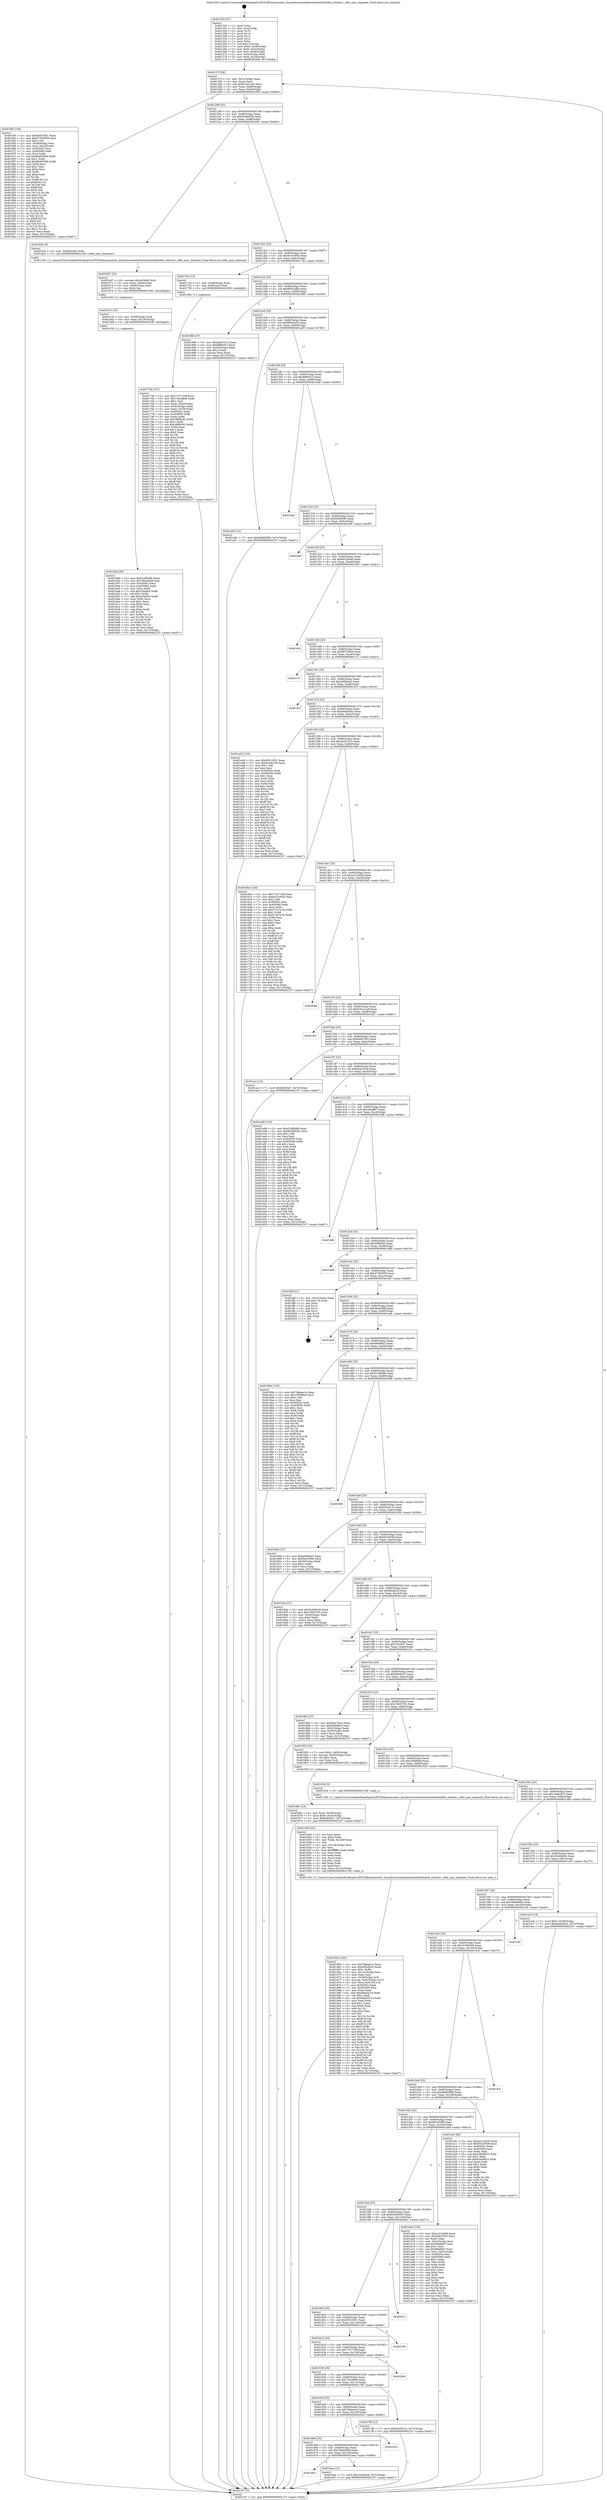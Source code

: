 digraph "0x401250" {
  label = "0x401250 (/mnt/c/Users/mathe/Desktop/tcc/POCII/binaries/extr_linuxdriversnetethernetinteli40ei40e_ethtool.c_i40e_max_channels_Final-ollvm.out::main(0))"
  labelloc = "t"
  node[shape=record]

  Entry [label="",width=0.3,height=0.3,shape=circle,fillcolor=black,style=filled]
  "0x40127f" [label="{
     0x40127f [26]\l
     | [instrs]\l
     &nbsp;&nbsp;0x40127f \<+3\>: mov -0x7c(%rbp),%eax\l
     &nbsp;&nbsp;0x401282 \<+2\>: mov %eax,%ecx\l
     &nbsp;&nbsp;0x401284 \<+6\>: sub $0x81bdc1b5,%ecx\l
     &nbsp;&nbsp;0x40128a \<+3\>: mov %eax,-0x80(%rbp)\l
     &nbsp;&nbsp;0x40128d \<+6\>: mov %ecx,-0x84(%rbp)\l
     &nbsp;&nbsp;0x401293 \<+6\>: je 0000000000401f59 \<main+0xd09\>\l
  }"]
  "0x401f59" [label="{
     0x401f59 [150]\l
     | [instrs]\l
     &nbsp;&nbsp;0x401f59 \<+5\>: mov $0x65010f31,%eax\l
     &nbsp;&nbsp;0x401f5e \<+5\>: mov $0xd7383059,%ecx\l
     &nbsp;&nbsp;0x401f63 \<+2\>: mov $0x1,%dl\l
     &nbsp;&nbsp;0x401f65 \<+3\>: mov -0x38(%rbp),%esi\l
     &nbsp;&nbsp;0x401f68 \<+3\>: mov %esi,-0x2c(%rbp)\l
     &nbsp;&nbsp;0x401f6b \<+7\>: mov 0x40505c,%esi\l
     &nbsp;&nbsp;0x401f72 \<+7\>: mov 0x405060,%edi\l
     &nbsp;&nbsp;0x401f79 \<+3\>: mov %esi,%r8d\l
     &nbsp;&nbsp;0x401f7c \<+7\>: sub $0x80d0059b,%r8d\l
     &nbsp;&nbsp;0x401f83 \<+4\>: sub $0x1,%r8d\l
     &nbsp;&nbsp;0x401f87 \<+7\>: add $0x80d0059b,%r8d\l
     &nbsp;&nbsp;0x401f8e \<+4\>: imul %r8d,%esi\l
     &nbsp;&nbsp;0x401f92 \<+3\>: and $0x1,%esi\l
     &nbsp;&nbsp;0x401f95 \<+3\>: cmp $0x0,%esi\l
     &nbsp;&nbsp;0x401f98 \<+4\>: sete %r9b\l
     &nbsp;&nbsp;0x401f9c \<+3\>: cmp $0xa,%edi\l
     &nbsp;&nbsp;0x401f9f \<+4\>: setl %r10b\l
     &nbsp;&nbsp;0x401fa3 \<+3\>: mov %r9b,%r11b\l
     &nbsp;&nbsp;0x401fa6 \<+4\>: xor $0xff,%r11b\l
     &nbsp;&nbsp;0x401faa \<+3\>: mov %r10b,%bl\l
     &nbsp;&nbsp;0x401fad \<+3\>: xor $0xff,%bl\l
     &nbsp;&nbsp;0x401fb0 \<+3\>: xor $0x0,%dl\l
     &nbsp;&nbsp;0x401fb3 \<+3\>: mov %r11b,%r14b\l
     &nbsp;&nbsp;0x401fb6 \<+4\>: and $0x0,%r14b\l
     &nbsp;&nbsp;0x401fba \<+3\>: and %dl,%r9b\l
     &nbsp;&nbsp;0x401fbd \<+3\>: mov %bl,%r15b\l
     &nbsp;&nbsp;0x401fc0 \<+4\>: and $0x0,%r15b\l
     &nbsp;&nbsp;0x401fc4 \<+3\>: and %dl,%r10b\l
     &nbsp;&nbsp;0x401fc7 \<+3\>: or %r9b,%r14b\l
     &nbsp;&nbsp;0x401fca \<+3\>: or %r10b,%r15b\l
     &nbsp;&nbsp;0x401fcd \<+3\>: xor %r15b,%r14b\l
     &nbsp;&nbsp;0x401fd0 \<+3\>: or %bl,%r11b\l
     &nbsp;&nbsp;0x401fd3 \<+4\>: xor $0xff,%r11b\l
     &nbsp;&nbsp;0x401fd7 \<+3\>: or $0x0,%dl\l
     &nbsp;&nbsp;0x401fda \<+3\>: and %dl,%r11b\l
     &nbsp;&nbsp;0x401fdd \<+3\>: or %r11b,%r14b\l
     &nbsp;&nbsp;0x401fe0 \<+4\>: test $0x1,%r14b\l
     &nbsp;&nbsp;0x401fe4 \<+3\>: cmovne %ecx,%eax\l
     &nbsp;&nbsp;0x401fe7 \<+3\>: mov %eax,-0x7c(%rbp)\l
     &nbsp;&nbsp;0x401fea \<+5\>: jmp 0000000000402107 \<main+0xeb7\>\l
  }"]
  "0x401299" [label="{
     0x401299 [25]\l
     | [instrs]\l
     &nbsp;&nbsp;0x401299 \<+5\>: jmp 000000000040129e \<main+0x4e\>\l
     &nbsp;&nbsp;0x40129e \<+3\>: mov -0x80(%rbp),%eax\l
     &nbsp;&nbsp;0x4012a1 \<+5\>: sub $0x8546002b,%eax\l
     &nbsp;&nbsp;0x4012a6 \<+6\>: mov %eax,-0x88(%rbp)\l
     &nbsp;&nbsp;0x4012ac \<+6\>: je 0000000000401b5e \<main+0x90e\>\l
  }"]
  Exit [label="",width=0.3,height=0.3,shape=circle,fillcolor=black,style=filled,peripheries=2]
  "0x401b5e" [label="{
     0x401b5e [9]\l
     | [instrs]\l
     &nbsp;&nbsp;0x401b5e \<+4\>: mov -0x58(%rbp),%rdi\l
     &nbsp;&nbsp;0x401b62 \<+5\>: call 0000000000401240 \<i40e_max_channels\>\l
     | [calls]\l
     &nbsp;&nbsp;0x401240 \{1\} (/mnt/c/Users/mathe/Desktop/tcc/POCII/binaries/extr_linuxdriversnetethernetinteli40ei40e_ethtool.c_i40e_max_channels_Final-ollvm.out::i40e_max_channels)\l
  }"]
  "0x4012b2" [label="{
     0x4012b2 [25]\l
     | [instrs]\l
     &nbsp;&nbsp;0x4012b2 \<+5\>: jmp 00000000004012b7 \<main+0x67\>\l
     &nbsp;&nbsp;0x4012b7 \<+3\>: mov -0x80(%rbp),%eax\l
     &nbsp;&nbsp;0x4012ba \<+5\>: sub $0x8c31095d,%eax\l
     &nbsp;&nbsp;0x4012bf \<+6\>: mov %eax,-0x8c(%rbp)\l
     &nbsp;&nbsp;0x4012c5 \<+6\>: je 000000000040174e \<main+0x4fe\>\l
  }"]
  "0x401681" [label="{
     0x401681\l
  }", style=dashed]
  "0x40174e" [label="{
     0x40174e [13]\l
     | [instrs]\l
     &nbsp;&nbsp;0x40174e \<+4\>: mov -0x48(%rbp),%rax\l
     &nbsp;&nbsp;0x401752 \<+4\>: mov 0x8(%rax),%rdi\l
     &nbsp;&nbsp;0x401756 \<+5\>: call 0000000000401060 \<atoi@plt\>\l
     | [calls]\l
     &nbsp;&nbsp;0x401060 \{1\} (unknown)\l
  }"]
  "0x4012cb" [label="{
     0x4012cb [25]\l
     | [instrs]\l
     &nbsp;&nbsp;0x4012cb \<+5\>: jmp 00000000004012d0 \<main+0x80\>\l
     &nbsp;&nbsp;0x4012d0 \<+3\>: mov -0x80(%rbp),%eax\l
     &nbsp;&nbsp;0x4012d3 \<+5\>: sub $0x8f302a8b,%eax\l
     &nbsp;&nbsp;0x4012d8 \<+6\>: mov %eax,-0x90(%rbp)\l
     &nbsp;&nbsp;0x4012de \<+6\>: je 000000000040168b \<main+0x43b\>\l
  }"]
  "0x401bea" [label="{
     0x401bea [12]\l
     | [instrs]\l
     &nbsp;&nbsp;0x401bea \<+7\>: movl $0x33cb8e0b,-0x7c(%rbp)\l
     &nbsp;&nbsp;0x401bf1 \<+5\>: jmp 0000000000402107 \<main+0xeb7\>\l
  }"]
  "0x40168b" [label="{
     0x40168b [27]\l
     | [instrs]\l
     &nbsp;&nbsp;0x40168b \<+5\>: mov $0xabd51f12,%eax\l
     &nbsp;&nbsp;0x401690 \<+5\>: mov $0x8f88cf15,%ecx\l
     &nbsp;&nbsp;0x401695 \<+3\>: mov -0x34(%rbp),%edx\l
     &nbsp;&nbsp;0x401698 \<+3\>: cmp $0x2,%edx\l
     &nbsp;&nbsp;0x40169b \<+3\>: cmovne %ecx,%eax\l
     &nbsp;&nbsp;0x40169e \<+3\>: mov %eax,-0x7c(%rbp)\l
     &nbsp;&nbsp;0x4016a1 \<+5\>: jmp 0000000000402107 \<main+0xeb7\>\l
  }"]
  "0x4012e4" [label="{
     0x4012e4 [25]\l
     | [instrs]\l
     &nbsp;&nbsp;0x4012e4 \<+5\>: jmp 00000000004012e9 \<main+0x99\>\l
     &nbsp;&nbsp;0x4012e9 \<+3\>: mov -0x80(%rbp),%eax\l
     &nbsp;&nbsp;0x4012ec \<+5\>: sub $0x8f3e3b33,%eax\l
     &nbsp;&nbsp;0x4012f1 \<+6\>: mov %eax,-0x94(%rbp)\l
     &nbsp;&nbsp;0x4012f7 \<+6\>: je 0000000000401a00 \<main+0x7b0\>\l
  }"]
  "0x402107" [label="{
     0x402107 [5]\l
     | [instrs]\l
     &nbsp;&nbsp;0x402107 \<+5\>: jmp 000000000040127f \<main+0x2f\>\l
  }"]
  "0x401250" [label="{
     0x401250 [47]\l
     | [instrs]\l
     &nbsp;&nbsp;0x401250 \<+1\>: push %rbp\l
     &nbsp;&nbsp;0x401251 \<+3\>: mov %rsp,%rbp\l
     &nbsp;&nbsp;0x401254 \<+2\>: push %r15\l
     &nbsp;&nbsp;0x401256 \<+2\>: push %r14\l
     &nbsp;&nbsp;0x401258 \<+2\>: push %r13\l
     &nbsp;&nbsp;0x40125a \<+2\>: push %r12\l
     &nbsp;&nbsp;0x40125c \<+1\>: push %rbx\l
     &nbsp;&nbsp;0x40125d \<+7\>: sub $0x118,%rsp\l
     &nbsp;&nbsp;0x401264 \<+7\>: movl $0x0,-0x38(%rbp)\l
     &nbsp;&nbsp;0x40126b \<+3\>: mov %edi,-0x3c(%rbp)\l
     &nbsp;&nbsp;0x40126e \<+4\>: mov %rsi,-0x48(%rbp)\l
     &nbsp;&nbsp;0x401272 \<+3\>: mov -0x3c(%rbp),%edi\l
     &nbsp;&nbsp;0x401275 \<+3\>: mov %edi,-0x34(%rbp)\l
     &nbsp;&nbsp;0x401278 \<+7\>: movl $0x8f302a8b,-0x7c(%rbp)\l
  }"]
  "0x401668" [label="{
     0x401668 [25]\l
     | [instrs]\l
     &nbsp;&nbsp;0x401668 \<+5\>: jmp 000000000040166d \<main+0x41d\>\l
     &nbsp;&nbsp;0x40166d \<+3\>: mov -0x80(%rbp),%eax\l
     &nbsp;&nbsp;0x401670 \<+5\>: sub $0x78b44569,%eax\l
     &nbsp;&nbsp;0x401675 \<+6\>: mov %eax,-0x124(%rbp)\l
     &nbsp;&nbsp;0x40167b \<+6\>: je 0000000000401bea \<main+0x99a\>\l
  }"]
  "0x401a00" [label="{
     0x401a00 [12]\l
     | [instrs]\l
     &nbsp;&nbsp;0x401a00 \<+7\>: movl $0x4b882895,-0x7c(%rbp)\l
     &nbsp;&nbsp;0x401a07 \<+5\>: jmp 0000000000402107 \<main+0xeb7\>\l
  }"]
  "0x4012fd" [label="{
     0x4012fd [25]\l
     | [instrs]\l
     &nbsp;&nbsp;0x4012fd \<+5\>: jmp 0000000000401302 \<main+0xb2\>\l
     &nbsp;&nbsp;0x401302 \<+3\>: mov -0x80(%rbp),%eax\l
     &nbsp;&nbsp;0x401305 \<+5\>: sub $0x8f88cf15,%eax\l
     &nbsp;&nbsp;0x40130a \<+6\>: mov %eax,-0x98(%rbp)\l
     &nbsp;&nbsp;0x401310 \<+6\>: je 00000000004016a6 \<main+0x456\>\l
  }"]
  "0x402020" [label="{
     0x402020\l
  }", style=dashed]
  "0x4016a6" [label="{
     0x4016a6\l
  }", style=dashed]
  "0x401316" [label="{
     0x401316 [25]\l
     | [instrs]\l
     &nbsp;&nbsp;0x401316 \<+5\>: jmp 000000000040131b \<main+0xcb\>\l
     &nbsp;&nbsp;0x40131b \<+3\>: mov -0x80(%rbp),%eax\l
     &nbsp;&nbsp;0x40131e \<+5\>: sub $0x902fb949,%eax\l
     &nbsp;&nbsp;0x401323 \<+6\>: mov %eax,-0x9c(%rbp)\l
     &nbsp;&nbsp;0x401329 \<+6\>: je 00000000004020ef \<main+0xe9f\>\l
  }"]
  "0x401b8d" [label="{
     0x401b8d [93]\l
     | [instrs]\l
     &nbsp;&nbsp;0x401b8d \<+5\>: mov $0xf1c80b9b,%eax\l
     &nbsp;&nbsp;0x401b92 \<+5\>: mov $0x78b44569,%esi\l
     &nbsp;&nbsp;0x401b97 \<+7\>: mov 0x40505c,%ecx\l
     &nbsp;&nbsp;0x401b9e \<+7\>: mov 0x405060,%edx\l
     &nbsp;&nbsp;0x401ba5 \<+3\>: mov %ecx,%r8d\l
     &nbsp;&nbsp;0x401ba8 \<+7\>: sub $0x236af44,%r8d\l
     &nbsp;&nbsp;0x401baf \<+4\>: sub $0x1,%r8d\l
     &nbsp;&nbsp;0x401bb3 \<+7\>: add $0x236af44,%r8d\l
     &nbsp;&nbsp;0x401bba \<+4\>: imul %r8d,%ecx\l
     &nbsp;&nbsp;0x401bbe \<+3\>: and $0x1,%ecx\l
     &nbsp;&nbsp;0x401bc1 \<+3\>: cmp $0x0,%ecx\l
     &nbsp;&nbsp;0x401bc4 \<+4\>: sete %r9b\l
     &nbsp;&nbsp;0x401bc8 \<+3\>: cmp $0xa,%edx\l
     &nbsp;&nbsp;0x401bcb \<+4\>: setl %r10b\l
     &nbsp;&nbsp;0x401bcf \<+3\>: mov %r9b,%r11b\l
     &nbsp;&nbsp;0x401bd2 \<+3\>: and %r10b,%r11b\l
     &nbsp;&nbsp;0x401bd5 \<+3\>: xor %r10b,%r9b\l
     &nbsp;&nbsp;0x401bd8 \<+3\>: or %r9b,%r11b\l
     &nbsp;&nbsp;0x401bdb \<+4\>: test $0x1,%r11b\l
     &nbsp;&nbsp;0x401bdf \<+3\>: cmovne %esi,%eax\l
     &nbsp;&nbsp;0x401be2 \<+3\>: mov %eax,-0x7c(%rbp)\l
     &nbsp;&nbsp;0x401be5 \<+5\>: jmp 0000000000402107 \<main+0xeb7\>\l
  }"]
  "0x4020ef" [label="{
     0x4020ef\l
  }", style=dashed]
  "0x40132f" [label="{
     0x40132f [25]\l
     | [instrs]\l
     &nbsp;&nbsp;0x40132f \<+5\>: jmp 0000000000401334 \<main+0xe4\>\l
     &nbsp;&nbsp;0x401334 \<+3\>: mov -0x80(%rbp),%eax\l
     &nbsp;&nbsp;0x401337 \<+5\>: sub $0x9522fea6,%eax\l
     &nbsp;&nbsp;0x40133c \<+6\>: mov %eax,-0xa0(%rbp)\l
     &nbsp;&nbsp;0x401342 \<+6\>: je 0000000000401d01 \<main+0xab1\>\l
  }"]
  "0x401b7e" [label="{
     0x401b7e [15]\l
     | [instrs]\l
     &nbsp;&nbsp;0x401b7e \<+4\>: mov -0x58(%rbp),%rdi\l
     &nbsp;&nbsp;0x401b82 \<+6\>: mov %eax,-0x130(%rbp)\l
     &nbsp;&nbsp;0x401b88 \<+5\>: call 0000000000401030 \<free@plt\>\l
     | [calls]\l
     &nbsp;&nbsp;0x401030 \{1\} (unknown)\l
  }"]
  "0x401d01" [label="{
     0x401d01\l
  }", style=dashed]
  "0x401348" [label="{
     0x401348 [25]\l
     | [instrs]\l
     &nbsp;&nbsp;0x401348 \<+5\>: jmp 000000000040134d \<main+0xfd\>\l
     &nbsp;&nbsp;0x40134d \<+3\>: mov -0x80(%rbp),%eax\l
     &nbsp;&nbsp;0x401350 \<+5\>: sub $0x9b578fed,%eax\l
     &nbsp;&nbsp;0x401355 \<+6\>: mov %eax,-0xa4(%rbp)\l
     &nbsp;&nbsp;0x40135b \<+6\>: je 0000000000401c7c \<main+0xa2c\>\l
  }"]
  "0x401b67" [label="{
     0x401b67 [23]\l
     | [instrs]\l
     &nbsp;&nbsp;0x401b67 \<+10\>: movabs $0x4030d6,%rdi\l
     &nbsp;&nbsp;0x401b71 \<+3\>: mov %eax,-0x60(%rbp)\l
     &nbsp;&nbsp;0x401b74 \<+3\>: mov -0x60(%rbp),%esi\l
     &nbsp;&nbsp;0x401b77 \<+2\>: mov $0x0,%al\l
     &nbsp;&nbsp;0x401b79 \<+5\>: call 0000000000401040 \<printf@plt\>\l
     | [calls]\l
     &nbsp;&nbsp;0x401040 \{1\} (unknown)\l
  }"]
  "0x401c7c" [label="{
     0x401c7c\l
  }", style=dashed]
  "0x401361" [label="{
     0x401361 [25]\l
     | [instrs]\l
     &nbsp;&nbsp;0x401361 \<+5\>: jmp 0000000000401366 \<main+0x116\>\l
     &nbsp;&nbsp;0x401366 \<+3\>: mov -0x80(%rbp),%eax\l
     &nbsp;&nbsp;0x401369 \<+5\>: sub $0xa00fdae3,%eax\l
     &nbsp;&nbsp;0x40136e \<+6\>: mov %eax,-0xa8(%rbp)\l
     &nbsp;&nbsp;0x401374 \<+6\>: je 000000000040181f \<main+0x5cf\>\l
  }"]
  "0x40195d" [label="{
     0x40195d [163]\l
     | [instrs]\l
     &nbsp;&nbsp;0x40195d \<+5\>: mov $0x78abae1e,%ecx\l
     &nbsp;&nbsp;0x401962 \<+5\>: mov $0x8f3e3b33,%edx\l
     &nbsp;&nbsp;0x401967 \<+3\>: mov $0x1,%r8b\l
     &nbsp;&nbsp;0x40196a \<+6\>: mov -0x12c(%rbp),%esi\l
     &nbsp;&nbsp;0x401970 \<+3\>: imul %eax,%esi\l
     &nbsp;&nbsp;0x401973 \<+4\>: mov -0x58(%rbp),%r9\l
     &nbsp;&nbsp;0x401977 \<+4\>: movslq -0x5c(%rbp),%r10\l
     &nbsp;&nbsp;0x40197b \<+4\>: mov %esi,(%r9,%r10,4)\l
     &nbsp;&nbsp;0x40197f \<+7\>: mov 0x40505c,%eax\l
     &nbsp;&nbsp;0x401986 \<+7\>: mov 0x405060,%esi\l
     &nbsp;&nbsp;0x40198d \<+2\>: mov %eax,%edi\l
     &nbsp;&nbsp;0x40198f \<+6\>: add $0x6dd2d21d,%edi\l
     &nbsp;&nbsp;0x401995 \<+3\>: sub $0x1,%edi\l
     &nbsp;&nbsp;0x401998 \<+6\>: sub $0x6dd2d21d,%edi\l
     &nbsp;&nbsp;0x40199e \<+3\>: imul %edi,%eax\l
     &nbsp;&nbsp;0x4019a1 \<+3\>: and $0x1,%eax\l
     &nbsp;&nbsp;0x4019a4 \<+3\>: cmp $0x0,%eax\l
     &nbsp;&nbsp;0x4019a7 \<+4\>: sete %r11b\l
     &nbsp;&nbsp;0x4019ab \<+3\>: cmp $0xa,%esi\l
     &nbsp;&nbsp;0x4019ae \<+3\>: setl %bl\l
     &nbsp;&nbsp;0x4019b1 \<+3\>: mov %r11b,%r14b\l
     &nbsp;&nbsp;0x4019b4 \<+4\>: xor $0xff,%r14b\l
     &nbsp;&nbsp;0x4019b8 \<+3\>: mov %bl,%r15b\l
     &nbsp;&nbsp;0x4019bb \<+4\>: xor $0xff,%r15b\l
     &nbsp;&nbsp;0x4019bf \<+4\>: xor $0x0,%r8b\l
     &nbsp;&nbsp;0x4019c3 \<+3\>: mov %r14b,%r12b\l
     &nbsp;&nbsp;0x4019c6 \<+4\>: and $0x0,%r12b\l
     &nbsp;&nbsp;0x4019ca \<+3\>: and %r8b,%r11b\l
     &nbsp;&nbsp;0x4019cd \<+3\>: mov %r15b,%r13b\l
     &nbsp;&nbsp;0x4019d0 \<+4\>: and $0x0,%r13b\l
     &nbsp;&nbsp;0x4019d4 \<+3\>: and %r8b,%bl\l
     &nbsp;&nbsp;0x4019d7 \<+3\>: or %r11b,%r12b\l
     &nbsp;&nbsp;0x4019da \<+3\>: or %bl,%r13b\l
     &nbsp;&nbsp;0x4019dd \<+3\>: xor %r13b,%r12b\l
     &nbsp;&nbsp;0x4019e0 \<+3\>: or %r15b,%r14b\l
     &nbsp;&nbsp;0x4019e3 \<+4\>: xor $0xff,%r14b\l
     &nbsp;&nbsp;0x4019e7 \<+4\>: or $0x0,%r8b\l
     &nbsp;&nbsp;0x4019eb \<+3\>: and %r8b,%r14b\l
     &nbsp;&nbsp;0x4019ee \<+3\>: or %r14b,%r12b\l
     &nbsp;&nbsp;0x4019f1 \<+4\>: test $0x1,%r12b\l
     &nbsp;&nbsp;0x4019f5 \<+3\>: cmovne %edx,%ecx\l
     &nbsp;&nbsp;0x4019f8 \<+3\>: mov %ecx,-0x7c(%rbp)\l
     &nbsp;&nbsp;0x4019fb \<+5\>: jmp 0000000000402107 \<main+0xeb7\>\l
  }"]
  "0x40181f" [label="{
     0x40181f\l
  }", style=dashed]
  "0x40137a" [label="{
     0x40137a [25]\l
     | [instrs]\l
     &nbsp;&nbsp;0x40137a \<+5\>: jmp 000000000040137f \<main+0x12f\>\l
     &nbsp;&nbsp;0x40137f \<+3\>: mov -0x80(%rbp),%eax\l
     &nbsp;&nbsp;0x401382 \<+5\>: sub $0xa0eb5d43,%eax\l
     &nbsp;&nbsp;0x401387 \<+6\>: mov %eax,-0xac(%rbp)\l
     &nbsp;&nbsp;0x40138d \<+6\>: je 0000000000401ed3 \<main+0xc83\>\l
  }"]
  "0x401929" [label="{
     0x401929 [52]\l
     | [instrs]\l
     &nbsp;&nbsp;0x401929 \<+2\>: xor %ecx,%ecx\l
     &nbsp;&nbsp;0x40192b \<+5\>: mov $0x2,%edx\l
     &nbsp;&nbsp;0x401930 \<+6\>: mov %edx,-0x128(%rbp)\l
     &nbsp;&nbsp;0x401936 \<+1\>: cltd\l
     &nbsp;&nbsp;0x401937 \<+6\>: mov -0x128(%rbp),%esi\l
     &nbsp;&nbsp;0x40193d \<+2\>: idiv %esi\l
     &nbsp;&nbsp;0x40193f \<+6\>: imul $0xfffffffe,%edx,%edx\l
     &nbsp;&nbsp;0x401945 \<+2\>: mov %ecx,%edi\l
     &nbsp;&nbsp;0x401947 \<+2\>: sub %edx,%edi\l
     &nbsp;&nbsp;0x401949 \<+2\>: mov %ecx,%edx\l
     &nbsp;&nbsp;0x40194b \<+3\>: sub $0x1,%edx\l
     &nbsp;&nbsp;0x40194e \<+2\>: add %edx,%edi\l
     &nbsp;&nbsp;0x401950 \<+2\>: sub %edi,%ecx\l
     &nbsp;&nbsp;0x401952 \<+6\>: mov %ecx,-0x12c(%rbp)\l
     &nbsp;&nbsp;0x401958 \<+5\>: call 0000000000401160 \<next_i\>\l
     | [calls]\l
     &nbsp;&nbsp;0x401160 \{1\} (/mnt/c/Users/mathe/Desktop/tcc/POCII/binaries/extr_linuxdriversnetethernetinteli40ei40e_ethtool.c_i40e_max_channels_Final-ollvm.out::next_i)\l
  }"]
  "0x401ed3" [label="{
     0x401ed3 [134]\l
     | [instrs]\l
     &nbsp;&nbsp;0x401ed3 \<+5\>: mov $0x65010f31,%eax\l
     &nbsp;&nbsp;0x401ed8 \<+5\>: mov $0x81bdc1b5,%ecx\l
     &nbsp;&nbsp;0x401edd \<+2\>: mov $0x1,%dl\l
     &nbsp;&nbsp;0x401edf \<+2\>: xor %esi,%esi\l
     &nbsp;&nbsp;0x401ee1 \<+7\>: mov 0x40505c,%edi\l
     &nbsp;&nbsp;0x401ee8 \<+8\>: mov 0x405060,%r8d\l
     &nbsp;&nbsp;0x401ef0 \<+3\>: sub $0x1,%esi\l
     &nbsp;&nbsp;0x401ef3 \<+3\>: mov %edi,%r9d\l
     &nbsp;&nbsp;0x401ef6 \<+3\>: add %esi,%r9d\l
     &nbsp;&nbsp;0x401ef9 \<+4\>: imul %r9d,%edi\l
     &nbsp;&nbsp;0x401efd \<+3\>: and $0x1,%edi\l
     &nbsp;&nbsp;0x401f00 \<+3\>: cmp $0x0,%edi\l
     &nbsp;&nbsp;0x401f03 \<+4\>: sete %r10b\l
     &nbsp;&nbsp;0x401f07 \<+4\>: cmp $0xa,%r8d\l
     &nbsp;&nbsp;0x401f0b \<+4\>: setl %r11b\l
     &nbsp;&nbsp;0x401f0f \<+3\>: mov %r10b,%bl\l
     &nbsp;&nbsp;0x401f12 \<+3\>: xor $0xff,%bl\l
     &nbsp;&nbsp;0x401f15 \<+3\>: mov %r11b,%r14b\l
     &nbsp;&nbsp;0x401f18 \<+4\>: xor $0xff,%r14b\l
     &nbsp;&nbsp;0x401f1c \<+3\>: xor $0x1,%dl\l
     &nbsp;&nbsp;0x401f1f \<+3\>: mov %bl,%r15b\l
     &nbsp;&nbsp;0x401f22 \<+4\>: and $0xff,%r15b\l
     &nbsp;&nbsp;0x401f26 \<+3\>: and %dl,%r10b\l
     &nbsp;&nbsp;0x401f29 \<+3\>: mov %r14b,%r12b\l
     &nbsp;&nbsp;0x401f2c \<+4\>: and $0xff,%r12b\l
     &nbsp;&nbsp;0x401f30 \<+3\>: and %dl,%r11b\l
     &nbsp;&nbsp;0x401f33 \<+3\>: or %r10b,%r15b\l
     &nbsp;&nbsp;0x401f36 \<+3\>: or %r11b,%r12b\l
     &nbsp;&nbsp;0x401f39 \<+3\>: xor %r12b,%r15b\l
     &nbsp;&nbsp;0x401f3c \<+3\>: or %r14b,%bl\l
     &nbsp;&nbsp;0x401f3f \<+3\>: xor $0xff,%bl\l
     &nbsp;&nbsp;0x401f42 \<+3\>: or $0x1,%dl\l
     &nbsp;&nbsp;0x401f45 \<+2\>: and %dl,%bl\l
     &nbsp;&nbsp;0x401f47 \<+3\>: or %bl,%r15b\l
     &nbsp;&nbsp;0x401f4a \<+4\>: test $0x1,%r15b\l
     &nbsp;&nbsp;0x401f4e \<+3\>: cmovne %ecx,%eax\l
     &nbsp;&nbsp;0x401f51 \<+3\>: mov %eax,-0x7c(%rbp)\l
     &nbsp;&nbsp;0x401f54 \<+5\>: jmp 0000000000402107 \<main+0xeb7\>\l
  }"]
  "0x401393" [label="{
     0x401393 [25]\l
     | [instrs]\l
     &nbsp;&nbsp;0x401393 \<+5\>: jmp 0000000000401398 \<main+0x148\>\l
     &nbsp;&nbsp;0x401398 \<+3\>: mov -0x80(%rbp),%eax\l
     &nbsp;&nbsp;0x40139b \<+5\>: sub $0xabd51f12,%eax\l
     &nbsp;&nbsp;0x4013a0 \<+6\>: mov %eax,-0xb0(%rbp)\l
     &nbsp;&nbsp;0x4013a6 \<+6\>: je 00000000004016be \<main+0x46e\>\l
  }"]
  "0x40186c" [label="{
     0x40186c [23]\l
     | [instrs]\l
     &nbsp;&nbsp;0x40186c \<+4\>: mov %rax,-0x58(%rbp)\l
     &nbsp;&nbsp;0x401870 \<+7\>: movl $0x0,-0x5c(%rbp)\l
     &nbsp;&nbsp;0x401877 \<+7\>: movl $0xbd045e7,-0x7c(%rbp)\l
     &nbsp;&nbsp;0x40187e \<+5\>: jmp 0000000000402107 \<main+0xeb7\>\l
  }"]
  "0x4016be" [label="{
     0x4016be [144]\l
     | [instrs]\l
     &nbsp;&nbsp;0x4016be \<+5\>: mov $0x7107720f,%eax\l
     &nbsp;&nbsp;0x4016c3 \<+5\>: mov $0x8c31095d,%ecx\l
     &nbsp;&nbsp;0x4016c8 \<+2\>: mov $0x1,%dl\l
     &nbsp;&nbsp;0x4016ca \<+7\>: mov 0x40505c,%esi\l
     &nbsp;&nbsp;0x4016d1 \<+7\>: mov 0x405060,%edi\l
     &nbsp;&nbsp;0x4016d8 \<+3\>: mov %esi,%r8d\l
     &nbsp;&nbsp;0x4016db \<+7\>: add $0x572e7a7b,%r8d\l
     &nbsp;&nbsp;0x4016e2 \<+4\>: sub $0x1,%r8d\l
     &nbsp;&nbsp;0x4016e6 \<+7\>: sub $0x572e7a7b,%r8d\l
     &nbsp;&nbsp;0x4016ed \<+4\>: imul %r8d,%esi\l
     &nbsp;&nbsp;0x4016f1 \<+3\>: and $0x1,%esi\l
     &nbsp;&nbsp;0x4016f4 \<+3\>: cmp $0x0,%esi\l
     &nbsp;&nbsp;0x4016f7 \<+4\>: sete %r9b\l
     &nbsp;&nbsp;0x4016fb \<+3\>: cmp $0xa,%edi\l
     &nbsp;&nbsp;0x4016fe \<+4\>: setl %r10b\l
     &nbsp;&nbsp;0x401702 \<+3\>: mov %r9b,%r11b\l
     &nbsp;&nbsp;0x401705 \<+4\>: xor $0xff,%r11b\l
     &nbsp;&nbsp;0x401709 \<+3\>: mov %r10b,%bl\l
     &nbsp;&nbsp;0x40170c \<+3\>: xor $0xff,%bl\l
     &nbsp;&nbsp;0x40170f \<+3\>: xor $0x0,%dl\l
     &nbsp;&nbsp;0x401712 \<+3\>: mov %r11b,%r14b\l
     &nbsp;&nbsp;0x401715 \<+4\>: and $0x0,%r14b\l
     &nbsp;&nbsp;0x401719 \<+3\>: and %dl,%r9b\l
     &nbsp;&nbsp;0x40171c \<+3\>: mov %bl,%r15b\l
     &nbsp;&nbsp;0x40171f \<+4\>: and $0x0,%r15b\l
     &nbsp;&nbsp;0x401723 \<+3\>: and %dl,%r10b\l
     &nbsp;&nbsp;0x401726 \<+3\>: or %r9b,%r14b\l
     &nbsp;&nbsp;0x401729 \<+3\>: or %r10b,%r15b\l
     &nbsp;&nbsp;0x40172c \<+3\>: xor %r15b,%r14b\l
     &nbsp;&nbsp;0x40172f \<+3\>: or %bl,%r11b\l
     &nbsp;&nbsp;0x401732 \<+4\>: xor $0xff,%r11b\l
     &nbsp;&nbsp;0x401736 \<+3\>: or $0x0,%dl\l
     &nbsp;&nbsp;0x401739 \<+3\>: and %dl,%r11b\l
     &nbsp;&nbsp;0x40173c \<+3\>: or %r11b,%r14b\l
     &nbsp;&nbsp;0x40173f \<+4\>: test $0x1,%r14b\l
     &nbsp;&nbsp;0x401743 \<+3\>: cmovne %ecx,%eax\l
     &nbsp;&nbsp;0x401746 \<+3\>: mov %eax,-0x7c(%rbp)\l
     &nbsp;&nbsp;0x401749 \<+5\>: jmp 0000000000402107 \<main+0xeb7\>\l
  }"]
  "0x4013ac" [label="{
     0x4013ac [25]\l
     | [instrs]\l
     &nbsp;&nbsp;0x4013ac \<+5\>: jmp 00000000004013b1 \<main+0x161\>\l
     &nbsp;&nbsp;0x4013b1 \<+3\>: mov -0x80(%rbp),%eax\l
     &nbsp;&nbsp;0x4013b4 \<+5\>: sub $0xac210d29,%eax\l
     &nbsp;&nbsp;0x4013b9 \<+6\>: mov %eax,-0xb4(%rbp)\l
     &nbsp;&nbsp;0x4013bf \<+6\>: je 000000000040206d \<main+0xe1d\>\l
  }"]
  "0x40175b" [label="{
     0x40175b [157]\l
     | [instrs]\l
     &nbsp;&nbsp;0x40175b \<+5\>: mov $0x7107720f,%ecx\l
     &nbsp;&nbsp;0x401760 \<+5\>: mov $0x73ecd8e8,%edx\l
     &nbsp;&nbsp;0x401765 \<+3\>: mov $0x1,%sil\l
     &nbsp;&nbsp;0x401768 \<+3\>: mov %eax,-0x4c(%rbp)\l
     &nbsp;&nbsp;0x40176b \<+3\>: mov -0x4c(%rbp),%eax\l
     &nbsp;&nbsp;0x40176e \<+3\>: mov %eax,-0x30(%rbp)\l
     &nbsp;&nbsp;0x401771 \<+7\>: mov 0x40505c,%eax\l
     &nbsp;&nbsp;0x401778 \<+8\>: mov 0x405060,%r8d\l
     &nbsp;&nbsp;0x401780 \<+3\>: mov %eax,%r9d\l
     &nbsp;&nbsp;0x401783 \<+7\>: add $0xc966fc82,%r9d\l
     &nbsp;&nbsp;0x40178a \<+4\>: sub $0x1,%r9d\l
     &nbsp;&nbsp;0x40178e \<+7\>: sub $0xc966fc82,%r9d\l
     &nbsp;&nbsp;0x401795 \<+4\>: imul %r9d,%eax\l
     &nbsp;&nbsp;0x401799 \<+3\>: and $0x1,%eax\l
     &nbsp;&nbsp;0x40179c \<+3\>: cmp $0x0,%eax\l
     &nbsp;&nbsp;0x40179f \<+4\>: sete %r10b\l
     &nbsp;&nbsp;0x4017a3 \<+4\>: cmp $0xa,%r8d\l
     &nbsp;&nbsp;0x4017a7 \<+4\>: setl %r11b\l
     &nbsp;&nbsp;0x4017ab \<+3\>: mov %r10b,%bl\l
     &nbsp;&nbsp;0x4017ae \<+3\>: xor $0xff,%bl\l
     &nbsp;&nbsp;0x4017b1 \<+3\>: mov %r11b,%r14b\l
     &nbsp;&nbsp;0x4017b4 \<+4\>: xor $0xff,%r14b\l
     &nbsp;&nbsp;0x4017b8 \<+4\>: xor $0x0,%sil\l
     &nbsp;&nbsp;0x4017bc \<+3\>: mov %bl,%r15b\l
     &nbsp;&nbsp;0x4017bf \<+4\>: and $0x0,%r15b\l
     &nbsp;&nbsp;0x4017c3 \<+3\>: and %sil,%r10b\l
     &nbsp;&nbsp;0x4017c6 \<+3\>: mov %r14b,%r12b\l
     &nbsp;&nbsp;0x4017c9 \<+4\>: and $0x0,%r12b\l
     &nbsp;&nbsp;0x4017cd \<+3\>: and %sil,%r11b\l
     &nbsp;&nbsp;0x4017d0 \<+3\>: or %r10b,%r15b\l
     &nbsp;&nbsp;0x4017d3 \<+3\>: or %r11b,%r12b\l
     &nbsp;&nbsp;0x4017d6 \<+3\>: xor %r12b,%r15b\l
     &nbsp;&nbsp;0x4017d9 \<+3\>: or %r14b,%bl\l
     &nbsp;&nbsp;0x4017dc \<+3\>: xor $0xff,%bl\l
     &nbsp;&nbsp;0x4017df \<+4\>: or $0x0,%sil\l
     &nbsp;&nbsp;0x4017e3 \<+3\>: and %sil,%bl\l
     &nbsp;&nbsp;0x4017e6 \<+3\>: or %bl,%r15b\l
     &nbsp;&nbsp;0x4017e9 \<+4\>: test $0x1,%r15b\l
     &nbsp;&nbsp;0x4017ed \<+3\>: cmovne %edx,%ecx\l
     &nbsp;&nbsp;0x4017f0 \<+3\>: mov %ecx,-0x7c(%rbp)\l
     &nbsp;&nbsp;0x4017f3 \<+5\>: jmp 0000000000402107 \<main+0xeb7\>\l
  }"]
  "0x40164f" [label="{
     0x40164f [25]\l
     | [instrs]\l
     &nbsp;&nbsp;0x40164f \<+5\>: jmp 0000000000401654 \<main+0x404\>\l
     &nbsp;&nbsp;0x401654 \<+3\>: mov -0x80(%rbp),%eax\l
     &nbsp;&nbsp;0x401657 \<+5\>: sub $0x78abae1e,%eax\l
     &nbsp;&nbsp;0x40165c \<+6\>: mov %eax,-0x120(%rbp)\l
     &nbsp;&nbsp;0x401662 \<+6\>: je 0000000000402020 \<main+0xdd0\>\l
  }"]
  "0x40206d" [label="{
     0x40206d\l
  }", style=dashed]
  "0x4013c5" [label="{
     0x4013c5 [25]\l
     | [instrs]\l
     &nbsp;&nbsp;0x4013c5 \<+5\>: jmp 00000000004013ca \<main+0x17a\>\l
     &nbsp;&nbsp;0x4013ca \<+3\>: mov -0x80(%rbp),%eax\l
     &nbsp;&nbsp;0x4013cd \<+5\>: sub $0xb361a1a8,%eax\l
     &nbsp;&nbsp;0x4013d2 \<+6\>: mov %eax,-0xb8(%rbp)\l
     &nbsp;&nbsp;0x4013d8 \<+6\>: je 0000000000401dd1 \<main+0xb81\>\l
  }"]
  "0x4017f8" [label="{
     0x4017f8 [12]\l
     | [instrs]\l
     &nbsp;&nbsp;0x4017f8 \<+7\>: movl $0xf245d13c,-0x7c(%rbp)\l
     &nbsp;&nbsp;0x4017ff \<+5\>: jmp 0000000000402107 \<main+0xeb7\>\l
  }"]
  "0x401dd1" [label="{
     0x401dd1\l
  }", style=dashed]
  "0x4013de" [label="{
     0x4013de [25]\l
     | [instrs]\l
     &nbsp;&nbsp;0x4013de \<+5\>: jmp 00000000004013e3 \<main+0x193\>\l
     &nbsp;&nbsp;0x4013e3 \<+3\>: mov -0x80(%rbp),%eax\l
     &nbsp;&nbsp;0x4013e6 \<+5\>: sub $0xb4b47f43,%eax\l
     &nbsp;&nbsp;0x4013eb \<+6\>: mov %eax,-0xbc(%rbp)\l
     &nbsp;&nbsp;0x4013f1 \<+6\>: je 0000000000401acc \<main+0x87c\>\l
  }"]
  "0x401636" [label="{
     0x401636 [25]\l
     | [instrs]\l
     &nbsp;&nbsp;0x401636 \<+5\>: jmp 000000000040163b \<main+0x3eb\>\l
     &nbsp;&nbsp;0x40163b \<+3\>: mov -0x80(%rbp),%eax\l
     &nbsp;&nbsp;0x40163e \<+5\>: sub $0x73ecd8e8,%eax\l
     &nbsp;&nbsp;0x401643 \<+6\>: mov %eax,-0x11c(%rbp)\l
     &nbsp;&nbsp;0x401649 \<+6\>: je 00000000004017f8 \<main+0x5a8\>\l
  }"]
  "0x401acc" [label="{
     0x401acc [12]\l
     | [instrs]\l
     &nbsp;&nbsp;0x401acc \<+7\>: movl $0xbd045e7,-0x7c(%rbp)\l
     &nbsp;&nbsp;0x401ad3 \<+5\>: jmp 0000000000402107 \<main+0xeb7\>\l
  }"]
  "0x4013f7" [label="{
     0x4013f7 [25]\l
     | [instrs]\l
     &nbsp;&nbsp;0x4013f7 \<+5\>: jmp 00000000004013fc \<main+0x1ac\>\l
     &nbsp;&nbsp;0x4013fc \<+3\>: mov -0x80(%rbp),%eax\l
     &nbsp;&nbsp;0x4013ff \<+5\>: sub $0xb5ac7bcd,%eax\l
     &nbsp;&nbsp;0x401404 \<+6\>: mov %eax,-0xc0(%rbp)\l
     &nbsp;&nbsp;0x40140a \<+6\>: je 0000000000401ad8 \<main+0x888\>\l
  }"]
  "0x402004" [label="{
     0x402004\l
  }", style=dashed]
  "0x401ad8" [label="{
     0x401ad8 [134]\l
     | [instrs]\l
     &nbsp;&nbsp;0x401ad8 \<+5\>: mov $0xf1c80b9b,%eax\l
     &nbsp;&nbsp;0x401add \<+5\>: mov $0x8546002b,%ecx\l
     &nbsp;&nbsp;0x401ae2 \<+2\>: mov $0x1,%dl\l
     &nbsp;&nbsp;0x401ae4 \<+2\>: xor %esi,%esi\l
     &nbsp;&nbsp;0x401ae6 \<+7\>: mov 0x40505c,%edi\l
     &nbsp;&nbsp;0x401aed \<+8\>: mov 0x405060,%r8d\l
     &nbsp;&nbsp;0x401af5 \<+3\>: sub $0x1,%esi\l
     &nbsp;&nbsp;0x401af8 \<+3\>: mov %edi,%r9d\l
     &nbsp;&nbsp;0x401afb \<+3\>: add %esi,%r9d\l
     &nbsp;&nbsp;0x401afe \<+4\>: imul %r9d,%edi\l
     &nbsp;&nbsp;0x401b02 \<+3\>: and $0x1,%edi\l
     &nbsp;&nbsp;0x401b05 \<+3\>: cmp $0x0,%edi\l
     &nbsp;&nbsp;0x401b08 \<+4\>: sete %r10b\l
     &nbsp;&nbsp;0x401b0c \<+4\>: cmp $0xa,%r8d\l
     &nbsp;&nbsp;0x401b10 \<+4\>: setl %r11b\l
     &nbsp;&nbsp;0x401b14 \<+3\>: mov %r10b,%bl\l
     &nbsp;&nbsp;0x401b17 \<+3\>: xor $0xff,%bl\l
     &nbsp;&nbsp;0x401b1a \<+3\>: mov %r11b,%r14b\l
     &nbsp;&nbsp;0x401b1d \<+4\>: xor $0xff,%r14b\l
     &nbsp;&nbsp;0x401b21 \<+3\>: xor $0x0,%dl\l
     &nbsp;&nbsp;0x401b24 \<+3\>: mov %bl,%r15b\l
     &nbsp;&nbsp;0x401b27 \<+4\>: and $0x0,%r15b\l
     &nbsp;&nbsp;0x401b2b \<+3\>: and %dl,%r10b\l
     &nbsp;&nbsp;0x401b2e \<+3\>: mov %r14b,%r12b\l
     &nbsp;&nbsp;0x401b31 \<+4\>: and $0x0,%r12b\l
     &nbsp;&nbsp;0x401b35 \<+3\>: and %dl,%r11b\l
     &nbsp;&nbsp;0x401b38 \<+3\>: or %r10b,%r15b\l
     &nbsp;&nbsp;0x401b3b \<+3\>: or %r11b,%r12b\l
     &nbsp;&nbsp;0x401b3e \<+3\>: xor %r12b,%r15b\l
     &nbsp;&nbsp;0x401b41 \<+3\>: or %r14b,%bl\l
     &nbsp;&nbsp;0x401b44 \<+3\>: xor $0xff,%bl\l
     &nbsp;&nbsp;0x401b47 \<+3\>: or $0x0,%dl\l
     &nbsp;&nbsp;0x401b4a \<+2\>: and %dl,%bl\l
     &nbsp;&nbsp;0x401b4c \<+3\>: or %bl,%r15b\l
     &nbsp;&nbsp;0x401b4f \<+4\>: test $0x1,%r15b\l
     &nbsp;&nbsp;0x401b53 \<+3\>: cmovne %ecx,%eax\l
     &nbsp;&nbsp;0x401b56 \<+3\>: mov %eax,-0x7c(%rbp)\l
     &nbsp;&nbsp;0x401b59 \<+5\>: jmp 0000000000402107 \<main+0xeb7\>\l
  }"]
  "0x401410" [label="{
     0x401410 [25]\l
     | [instrs]\l
     &nbsp;&nbsp;0x401410 \<+5\>: jmp 0000000000401415 \<main+0x1c5\>\l
     &nbsp;&nbsp;0x401415 \<+3\>: mov -0x80(%rbp),%eax\l
     &nbsp;&nbsp;0x401418 \<+5\>: sub $0xcebaff87,%eax\l
     &nbsp;&nbsp;0x40141d \<+6\>: mov %eax,-0xc4(%rbp)\l
     &nbsp;&nbsp;0x401423 \<+6\>: je 0000000000401bf6 \<main+0x9a6\>\l
  }"]
  "0x40161d" [label="{
     0x40161d [25]\l
     | [instrs]\l
     &nbsp;&nbsp;0x40161d \<+5\>: jmp 0000000000401622 \<main+0x3d2\>\l
     &nbsp;&nbsp;0x401622 \<+3\>: mov -0x80(%rbp),%eax\l
     &nbsp;&nbsp;0x401625 \<+5\>: sub $0x7107720f,%eax\l
     &nbsp;&nbsp;0x40162a \<+6\>: mov %eax,-0x118(%rbp)\l
     &nbsp;&nbsp;0x401630 \<+6\>: je 0000000000402004 \<main+0xdb4\>\l
  }"]
  "0x401bf6" [label="{
     0x401bf6\l
  }", style=dashed]
  "0x401429" [label="{
     0x401429 [25]\l
     | [instrs]\l
     &nbsp;&nbsp;0x401429 \<+5\>: jmp 000000000040142e \<main+0x1de\>\l
     &nbsp;&nbsp;0x40142e \<+3\>: mov -0x80(%rbp),%eax\l
     &nbsp;&nbsp;0x401431 \<+5\>: sub $0xd2ffe8a2,%eax\l
     &nbsp;&nbsp;0x401436 \<+6\>: mov %eax,-0xc8(%rbp)\l
     &nbsp;&nbsp;0x40143c \<+6\>: je 0000000000401d69 \<main+0xb19\>\l
  }"]
  "0x402100" [label="{
     0x402100\l
  }", style=dashed]
  "0x401d69" [label="{
     0x401d69\l
  }", style=dashed]
  "0x401442" [label="{
     0x401442 [25]\l
     | [instrs]\l
     &nbsp;&nbsp;0x401442 \<+5\>: jmp 0000000000401447 \<main+0x1f7\>\l
     &nbsp;&nbsp;0x401447 \<+3\>: mov -0x80(%rbp),%eax\l
     &nbsp;&nbsp;0x40144a \<+5\>: sub $0xd7383059,%eax\l
     &nbsp;&nbsp;0x40144f \<+6\>: mov %eax,-0xcc(%rbp)\l
     &nbsp;&nbsp;0x401455 \<+6\>: je 0000000000401fef \<main+0xd9f\>\l
  }"]
  "0x401604" [label="{
     0x401604 [25]\l
     | [instrs]\l
     &nbsp;&nbsp;0x401604 \<+5\>: jmp 0000000000401609 \<main+0x3b9\>\l
     &nbsp;&nbsp;0x401609 \<+3\>: mov -0x80(%rbp),%eax\l
     &nbsp;&nbsp;0x40160c \<+5\>: sub $0x65010f31,%eax\l
     &nbsp;&nbsp;0x401611 \<+6\>: mov %eax,-0x114(%rbp)\l
     &nbsp;&nbsp;0x401617 \<+6\>: je 0000000000402100 \<main+0xeb0\>\l
  }"]
  "0x401fef" [label="{
     0x401fef [21]\l
     | [instrs]\l
     &nbsp;&nbsp;0x401fef \<+3\>: mov -0x2c(%rbp),%eax\l
     &nbsp;&nbsp;0x401ff2 \<+7\>: add $0x118,%rsp\l
     &nbsp;&nbsp;0x401ff9 \<+1\>: pop %rbx\l
     &nbsp;&nbsp;0x401ffa \<+2\>: pop %r12\l
     &nbsp;&nbsp;0x401ffc \<+2\>: pop %r13\l
     &nbsp;&nbsp;0x401ffe \<+2\>: pop %r14\l
     &nbsp;&nbsp;0x402000 \<+2\>: pop %r15\l
     &nbsp;&nbsp;0x402002 \<+1\>: pop %rbp\l
     &nbsp;&nbsp;0x402003 \<+1\>: ret\l
  }"]
  "0x40145b" [label="{
     0x40145b [25]\l
     | [instrs]\l
     &nbsp;&nbsp;0x40145b \<+5\>: jmp 0000000000401460 \<main+0x210\>\l
     &nbsp;&nbsp;0x401460 \<+3\>: mov -0x80(%rbp),%eax\l
     &nbsp;&nbsp;0x401463 \<+5\>: sub $0xd9ad39df,%eax\l
     &nbsp;&nbsp;0x401468 \<+6\>: mov %eax,-0xd0(%rbp)\l
     &nbsp;&nbsp;0x40146e \<+6\>: je 0000000000401eb4 \<main+0xc64\>\l
  }"]
  "0x4020c1" [label="{
     0x4020c1\l
  }", style=dashed]
  "0x401eb4" [label="{
     0x401eb4\l
  }", style=dashed]
  "0x401474" [label="{
     0x401474 [25]\l
     | [instrs]\l
     &nbsp;&nbsp;0x401474 \<+5\>: jmp 0000000000401479 \<main+0x229\>\l
     &nbsp;&nbsp;0x401479 \<+3\>: mov -0x80(%rbp),%eax\l
     &nbsp;&nbsp;0x40147c \<+5\>: sub $0xe9c88fa3,%eax\l
     &nbsp;&nbsp;0x401481 \<+6\>: mov %eax,-0xd4(%rbp)\l
     &nbsp;&nbsp;0x401487 \<+6\>: je 000000000040189e \<main+0x64e\>\l
  }"]
  "0x4015eb" [label="{
     0x4015eb [25]\l
     | [instrs]\l
     &nbsp;&nbsp;0x4015eb \<+5\>: jmp 00000000004015f0 \<main+0x3a0\>\l
     &nbsp;&nbsp;0x4015f0 \<+3\>: mov -0x80(%rbp),%eax\l
     &nbsp;&nbsp;0x4015f3 \<+5\>: sub $0x625d8530,%eax\l
     &nbsp;&nbsp;0x4015f8 \<+6\>: mov %eax,-0x110(%rbp)\l
     &nbsp;&nbsp;0x4015fe \<+6\>: je 00000000004020c1 \<main+0xe71\>\l
  }"]
  "0x40189e" [label="{
     0x40189e [134]\l
     | [instrs]\l
     &nbsp;&nbsp;0x40189e \<+5\>: mov $0x78abae1e,%eax\l
     &nbsp;&nbsp;0x4018a3 \<+5\>: mov $0x195fd9ed,%ecx\l
     &nbsp;&nbsp;0x4018a8 \<+2\>: mov $0x1,%dl\l
     &nbsp;&nbsp;0x4018aa \<+2\>: xor %esi,%esi\l
     &nbsp;&nbsp;0x4018ac \<+7\>: mov 0x40505c,%edi\l
     &nbsp;&nbsp;0x4018b3 \<+8\>: mov 0x405060,%r8d\l
     &nbsp;&nbsp;0x4018bb \<+3\>: sub $0x1,%esi\l
     &nbsp;&nbsp;0x4018be \<+3\>: mov %edi,%r9d\l
     &nbsp;&nbsp;0x4018c1 \<+3\>: add %esi,%r9d\l
     &nbsp;&nbsp;0x4018c4 \<+4\>: imul %r9d,%edi\l
     &nbsp;&nbsp;0x4018c8 \<+3\>: and $0x1,%edi\l
     &nbsp;&nbsp;0x4018cb \<+3\>: cmp $0x0,%edi\l
     &nbsp;&nbsp;0x4018ce \<+4\>: sete %r10b\l
     &nbsp;&nbsp;0x4018d2 \<+4\>: cmp $0xa,%r8d\l
     &nbsp;&nbsp;0x4018d6 \<+4\>: setl %r11b\l
     &nbsp;&nbsp;0x4018da \<+3\>: mov %r10b,%bl\l
     &nbsp;&nbsp;0x4018dd \<+3\>: xor $0xff,%bl\l
     &nbsp;&nbsp;0x4018e0 \<+3\>: mov %r11b,%r14b\l
     &nbsp;&nbsp;0x4018e3 \<+4\>: xor $0xff,%r14b\l
     &nbsp;&nbsp;0x4018e7 \<+3\>: xor $0x0,%dl\l
     &nbsp;&nbsp;0x4018ea \<+3\>: mov %bl,%r15b\l
     &nbsp;&nbsp;0x4018ed \<+4\>: and $0x0,%r15b\l
     &nbsp;&nbsp;0x4018f1 \<+3\>: and %dl,%r10b\l
     &nbsp;&nbsp;0x4018f4 \<+3\>: mov %r14b,%r12b\l
     &nbsp;&nbsp;0x4018f7 \<+4\>: and $0x0,%r12b\l
     &nbsp;&nbsp;0x4018fb \<+3\>: and %dl,%r11b\l
     &nbsp;&nbsp;0x4018fe \<+3\>: or %r10b,%r15b\l
     &nbsp;&nbsp;0x401901 \<+3\>: or %r11b,%r12b\l
     &nbsp;&nbsp;0x401904 \<+3\>: xor %r12b,%r15b\l
     &nbsp;&nbsp;0x401907 \<+3\>: or %r14b,%bl\l
     &nbsp;&nbsp;0x40190a \<+3\>: xor $0xff,%bl\l
     &nbsp;&nbsp;0x40190d \<+3\>: or $0x0,%dl\l
     &nbsp;&nbsp;0x401910 \<+2\>: and %dl,%bl\l
     &nbsp;&nbsp;0x401912 \<+3\>: or %bl,%r15b\l
     &nbsp;&nbsp;0x401915 \<+4\>: test $0x1,%r15b\l
     &nbsp;&nbsp;0x401919 \<+3\>: cmovne %ecx,%eax\l
     &nbsp;&nbsp;0x40191c \<+3\>: mov %eax,-0x7c(%rbp)\l
     &nbsp;&nbsp;0x40191f \<+5\>: jmp 0000000000402107 \<main+0xeb7\>\l
  }"]
  "0x40148d" [label="{
     0x40148d [25]\l
     | [instrs]\l
     &nbsp;&nbsp;0x40148d \<+5\>: jmp 0000000000401492 \<main+0x242\>\l
     &nbsp;&nbsp;0x401492 \<+3\>: mov -0x80(%rbp),%eax\l
     &nbsp;&nbsp;0x401495 \<+5\>: sub $0xf1c80b9b,%eax\l
     &nbsp;&nbsp;0x40149a \<+6\>: mov %eax,-0xd8(%rbp)\l
     &nbsp;&nbsp;0x4014a0 \<+6\>: je 0000000000402086 \<main+0xe36\>\l
  }"]
  "0x401a64" [label="{
     0x401a64 [104]\l
     | [instrs]\l
     &nbsp;&nbsp;0x401a64 \<+5\>: mov $0xac210d29,%eax\l
     &nbsp;&nbsp;0x401a69 \<+5\>: mov $0xb4b47f43,%ecx\l
     &nbsp;&nbsp;0x401a6e \<+2\>: xor %edx,%edx\l
     &nbsp;&nbsp;0x401a70 \<+3\>: mov -0x5c(%rbp),%esi\l
     &nbsp;&nbsp;0x401a73 \<+6\>: add $0x96b66d7,%esi\l
     &nbsp;&nbsp;0x401a79 \<+3\>: add $0x1,%esi\l
     &nbsp;&nbsp;0x401a7c \<+6\>: sub $0x96b66d7,%esi\l
     &nbsp;&nbsp;0x401a82 \<+3\>: mov %esi,-0x5c(%rbp)\l
     &nbsp;&nbsp;0x401a85 \<+7\>: mov 0x40505c,%esi\l
     &nbsp;&nbsp;0x401a8c \<+7\>: mov 0x405060,%edi\l
     &nbsp;&nbsp;0x401a93 \<+3\>: sub $0x1,%edx\l
     &nbsp;&nbsp;0x401a96 \<+3\>: mov %esi,%r8d\l
     &nbsp;&nbsp;0x401a99 \<+3\>: add %edx,%r8d\l
     &nbsp;&nbsp;0x401a9c \<+4\>: imul %r8d,%esi\l
     &nbsp;&nbsp;0x401aa0 \<+3\>: and $0x1,%esi\l
     &nbsp;&nbsp;0x401aa3 \<+3\>: cmp $0x0,%esi\l
     &nbsp;&nbsp;0x401aa6 \<+4\>: sete %r9b\l
     &nbsp;&nbsp;0x401aaa \<+3\>: cmp $0xa,%edi\l
     &nbsp;&nbsp;0x401aad \<+4\>: setl %r10b\l
     &nbsp;&nbsp;0x401ab1 \<+3\>: mov %r9b,%r11b\l
     &nbsp;&nbsp;0x401ab4 \<+3\>: and %r10b,%r11b\l
     &nbsp;&nbsp;0x401ab7 \<+3\>: xor %r10b,%r9b\l
     &nbsp;&nbsp;0x401aba \<+3\>: or %r9b,%r11b\l
     &nbsp;&nbsp;0x401abd \<+4\>: test $0x1,%r11b\l
     &nbsp;&nbsp;0x401ac1 \<+3\>: cmovne %ecx,%eax\l
     &nbsp;&nbsp;0x401ac4 \<+3\>: mov %eax,-0x7c(%rbp)\l
     &nbsp;&nbsp;0x401ac7 \<+5\>: jmp 0000000000402107 \<main+0xeb7\>\l
  }"]
  "0x402086" [label="{
     0x402086\l
  }", style=dashed]
  "0x4014a6" [label="{
     0x4014a6 [25]\l
     | [instrs]\l
     &nbsp;&nbsp;0x4014a6 \<+5\>: jmp 00000000004014ab \<main+0x25b\>\l
     &nbsp;&nbsp;0x4014ab \<+3\>: mov -0x80(%rbp),%eax\l
     &nbsp;&nbsp;0x4014ae \<+5\>: sub $0xf245d13c,%eax\l
     &nbsp;&nbsp;0x4014b3 \<+6\>: mov %eax,-0xdc(%rbp)\l
     &nbsp;&nbsp;0x4014b9 \<+6\>: je 0000000000401804 \<main+0x5b4\>\l
  }"]
  "0x4015d2" [label="{
     0x4015d2 [25]\l
     | [instrs]\l
     &nbsp;&nbsp;0x4015d2 \<+5\>: jmp 00000000004015d7 \<main+0x387\>\l
     &nbsp;&nbsp;0x4015d7 \<+3\>: mov -0x80(%rbp),%eax\l
     &nbsp;&nbsp;0x4015da \<+5\>: sub $0x60c355f8,%eax\l
     &nbsp;&nbsp;0x4015df \<+6\>: mov %eax,-0x10c(%rbp)\l
     &nbsp;&nbsp;0x4015e5 \<+6\>: je 0000000000401a64 \<main+0x814\>\l
  }"]
  "0x401804" [label="{
     0x401804 [27]\l
     | [instrs]\l
     &nbsp;&nbsp;0x401804 \<+5\>: mov $0xa00fdae3,%eax\l
     &nbsp;&nbsp;0x401809 \<+5\>: mov $0xf4c5459d,%ecx\l
     &nbsp;&nbsp;0x40180e \<+3\>: mov -0x30(%rbp),%edx\l
     &nbsp;&nbsp;0x401811 \<+3\>: cmp $0x1,%edx\l
     &nbsp;&nbsp;0x401814 \<+3\>: cmovl %ecx,%eax\l
     &nbsp;&nbsp;0x401817 \<+3\>: mov %eax,-0x7c(%rbp)\l
     &nbsp;&nbsp;0x40181a \<+5\>: jmp 0000000000402107 \<main+0xeb7\>\l
  }"]
  "0x4014bf" [label="{
     0x4014bf [25]\l
     | [instrs]\l
     &nbsp;&nbsp;0x4014bf \<+5\>: jmp 00000000004014c4 \<main+0x274\>\l
     &nbsp;&nbsp;0x4014c4 \<+3\>: mov -0x80(%rbp),%eax\l
     &nbsp;&nbsp;0x4014c7 \<+5\>: sub $0xf4c5459d,%eax\l
     &nbsp;&nbsp;0x4014cc \<+6\>: mov %eax,-0xe0(%rbp)\l
     &nbsp;&nbsp;0x4014d2 \<+6\>: je 000000000040183a \<main+0x5ea\>\l
  }"]
  "0x401a0c" [label="{
     0x401a0c [88]\l
     | [instrs]\l
     &nbsp;&nbsp;0x401a0c \<+5\>: mov $0xac210d29,%eax\l
     &nbsp;&nbsp;0x401a11 \<+5\>: mov $0x60c355f8,%ecx\l
     &nbsp;&nbsp;0x401a16 \<+7\>: mov 0x40505c,%edx\l
     &nbsp;&nbsp;0x401a1d \<+7\>: mov 0x405060,%esi\l
     &nbsp;&nbsp;0x401a24 \<+2\>: mov %edx,%edi\l
     &nbsp;&nbsp;0x401a26 \<+6\>: sub $0x630e9023,%edi\l
     &nbsp;&nbsp;0x401a2c \<+3\>: sub $0x1,%edi\l
     &nbsp;&nbsp;0x401a2f \<+6\>: add $0x630e9023,%edi\l
     &nbsp;&nbsp;0x401a35 \<+3\>: imul %edi,%edx\l
     &nbsp;&nbsp;0x401a38 \<+3\>: and $0x1,%edx\l
     &nbsp;&nbsp;0x401a3b \<+3\>: cmp $0x0,%edx\l
     &nbsp;&nbsp;0x401a3e \<+4\>: sete %r8b\l
     &nbsp;&nbsp;0x401a42 \<+3\>: cmp $0xa,%esi\l
     &nbsp;&nbsp;0x401a45 \<+4\>: setl %r9b\l
     &nbsp;&nbsp;0x401a49 \<+3\>: mov %r8b,%r10b\l
     &nbsp;&nbsp;0x401a4c \<+3\>: and %r9b,%r10b\l
     &nbsp;&nbsp;0x401a4f \<+3\>: xor %r9b,%r8b\l
     &nbsp;&nbsp;0x401a52 \<+3\>: or %r8b,%r10b\l
     &nbsp;&nbsp;0x401a55 \<+4\>: test $0x1,%r10b\l
     &nbsp;&nbsp;0x401a59 \<+3\>: cmovne %ecx,%eax\l
     &nbsp;&nbsp;0x401a5c \<+3\>: mov %eax,-0x7c(%rbp)\l
     &nbsp;&nbsp;0x401a5f \<+5\>: jmp 0000000000402107 \<main+0xeb7\>\l
  }"]
  "0x40183a" [label="{
     0x40183a [27]\l
     | [instrs]\l
     &nbsp;&nbsp;0x40183a \<+5\>: mov $0x3c506549,%eax\l
     &nbsp;&nbsp;0x40183f \<+5\>: mov $0x15835702,%ecx\l
     &nbsp;&nbsp;0x401844 \<+3\>: mov -0x30(%rbp),%edx\l
     &nbsp;&nbsp;0x401847 \<+3\>: cmp $0x0,%edx\l
     &nbsp;&nbsp;0x40184a \<+3\>: cmove %ecx,%eax\l
     &nbsp;&nbsp;0x40184d \<+3\>: mov %eax,-0x7c(%rbp)\l
     &nbsp;&nbsp;0x401850 \<+5\>: jmp 0000000000402107 \<main+0xeb7\>\l
  }"]
  "0x4014d8" [label="{
     0x4014d8 [25]\l
     | [instrs]\l
     &nbsp;&nbsp;0x4014d8 \<+5\>: jmp 00000000004014dd \<main+0x28d\>\l
     &nbsp;&nbsp;0x4014dd \<+3\>: mov -0x80(%rbp),%eax\l
     &nbsp;&nbsp;0x4014e0 \<+5\>: sub $0xf6a4e2cf,%eax\l
     &nbsp;&nbsp;0x4014e5 \<+6\>: mov %eax,-0xe4(%rbp)\l
     &nbsp;&nbsp;0x4014eb \<+6\>: je 0000000000401e29 \<main+0xbd9\>\l
  }"]
  "0x4015b9" [label="{
     0x4015b9 [25]\l
     | [instrs]\l
     &nbsp;&nbsp;0x4015b9 \<+5\>: jmp 00000000004015be \<main+0x36e\>\l
     &nbsp;&nbsp;0x4015be \<+3\>: mov -0x80(%rbp),%eax\l
     &nbsp;&nbsp;0x4015c1 \<+5\>: sub $0x4b882895,%eax\l
     &nbsp;&nbsp;0x4015c6 \<+6\>: mov %eax,-0x108(%rbp)\l
     &nbsp;&nbsp;0x4015cc \<+6\>: je 0000000000401a0c \<main+0x7bc\>\l
  }"]
  "0x401e29" [label="{
     0x401e29\l
  }", style=dashed]
  "0x4014f1" [label="{
     0x4014f1 [25]\l
     | [instrs]\l
     &nbsp;&nbsp;0x4014f1 \<+5\>: jmp 00000000004014f6 \<main+0x2a6\>\l
     &nbsp;&nbsp;0x4014f6 \<+3\>: mov -0x80(%rbp),%eax\l
     &nbsp;&nbsp;0x4014f9 \<+5\>: sub $0x7d2c837,%eax\l
     &nbsp;&nbsp;0x4014fe \<+6\>: mov %eax,-0xe8(%rbp)\l
     &nbsp;&nbsp;0x401504 \<+6\>: je 0000000000401d1c \<main+0xacc\>\l
  }"]
  "0x401dc5" [label="{
     0x401dc5\l
  }", style=dashed]
  "0x401d1c" [label="{
     0x401d1c\l
  }", style=dashed]
  "0x40150a" [label="{
     0x40150a [25]\l
     | [instrs]\l
     &nbsp;&nbsp;0x40150a \<+5\>: jmp 000000000040150f \<main+0x2bf\>\l
     &nbsp;&nbsp;0x40150f \<+3\>: mov -0x80(%rbp),%eax\l
     &nbsp;&nbsp;0x401512 \<+5\>: sub $0xbd045e7,%eax\l
     &nbsp;&nbsp;0x401517 \<+6\>: mov %eax,-0xec(%rbp)\l
     &nbsp;&nbsp;0x40151d \<+6\>: je 0000000000401883 \<main+0x633\>\l
  }"]
  "0x4015a0" [label="{
     0x4015a0 [25]\l
     | [instrs]\l
     &nbsp;&nbsp;0x4015a0 \<+5\>: jmp 00000000004015a5 \<main+0x355\>\l
     &nbsp;&nbsp;0x4015a5 \<+3\>: mov -0x80(%rbp),%eax\l
     &nbsp;&nbsp;0x4015a8 \<+5\>: sub $0x3c506549,%eax\l
     &nbsp;&nbsp;0x4015ad \<+6\>: mov %eax,-0x104(%rbp)\l
     &nbsp;&nbsp;0x4015b3 \<+6\>: je 0000000000401dc5 \<main+0xb75\>\l
  }"]
  "0x401883" [label="{
     0x401883 [27]\l
     | [instrs]\l
     &nbsp;&nbsp;0x401883 \<+5\>: mov $0xb5ac7bcd,%eax\l
     &nbsp;&nbsp;0x401888 \<+5\>: mov $0xe9c88fa3,%ecx\l
     &nbsp;&nbsp;0x40188d \<+3\>: mov -0x5c(%rbp),%edx\l
     &nbsp;&nbsp;0x401890 \<+3\>: cmp -0x50(%rbp),%edx\l
     &nbsp;&nbsp;0x401893 \<+3\>: cmovl %ecx,%eax\l
     &nbsp;&nbsp;0x401896 \<+3\>: mov %eax,-0x7c(%rbp)\l
     &nbsp;&nbsp;0x401899 \<+5\>: jmp 0000000000402107 \<main+0xeb7\>\l
  }"]
  "0x401523" [label="{
     0x401523 [25]\l
     | [instrs]\l
     &nbsp;&nbsp;0x401523 \<+5\>: jmp 0000000000401528 \<main+0x2d8\>\l
     &nbsp;&nbsp;0x401528 \<+3\>: mov -0x80(%rbp),%eax\l
     &nbsp;&nbsp;0x40152b \<+5\>: sub $0x15835702,%eax\l
     &nbsp;&nbsp;0x401530 \<+6\>: mov %eax,-0xf0(%rbp)\l
     &nbsp;&nbsp;0x401536 \<+6\>: je 0000000000401855 \<main+0x605\>\l
  }"]
  "0x401cf5" [label="{
     0x401cf5\l
  }", style=dashed]
  "0x401855" [label="{
     0x401855 [23]\l
     | [instrs]\l
     &nbsp;&nbsp;0x401855 \<+7\>: movl $0x1,-0x50(%rbp)\l
     &nbsp;&nbsp;0x40185c \<+4\>: movslq -0x50(%rbp),%rax\l
     &nbsp;&nbsp;0x401860 \<+4\>: shl $0x2,%rax\l
     &nbsp;&nbsp;0x401864 \<+3\>: mov %rax,%rdi\l
     &nbsp;&nbsp;0x401867 \<+5\>: call 0000000000401050 \<malloc@plt\>\l
     | [calls]\l
     &nbsp;&nbsp;0x401050 \{1\} (unknown)\l
  }"]
  "0x40153c" [label="{
     0x40153c [25]\l
     | [instrs]\l
     &nbsp;&nbsp;0x40153c \<+5\>: jmp 0000000000401541 \<main+0x2f1\>\l
     &nbsp;&nbsp;0x401541 \<+3\>: mov -0x80(%rbp),%eax\l
     &nbsp;&nbsp;0x401544 \<+5\>: sub $0x195fd9ed,%eax\l
     &nbsp;&nbsp;0x401549 \<+6\>: mov %eax,-0xf4(%rbp)\l
     &nbsp;&nbsp;0x40154f \<+6\>: je 0000000000401924 \<main+0x6d4\>\l
  }"]
  "0x401587" [label="{
     0x401587 [25]\l
     | [instrs]\l
     &nbsp;&nbsp;0x401587 \<+5\>: jmp 000000000040158c \<main+0x33c\>\l
     &nbsp;&nbsp;0x40158c \<+3\>: mov -0x80(%rbp),%eax\l
     &nbsp;&nbsp;0x40158f \<+5\>: sub $0x39d49482,%eax\l
     &nbsp;&nbsp;0x401594 \<+6\>: mov %eax,-0x100(%rbp)\l
     &nbsp;&nbsp;0x40159a \<+6\>: je 0000000000401cf5 \<main+0xaa5\>\l
  }"]
  "0x401924" [label="{
     0x401924 [5]\l
     | [instrs]\l
     &nbsp;&nbsp;0x401924 \<+5\>: call 0000000000401160 \<next_i\>\l
     | [calls]\l
     &nbsp;&nbsp;0x401160 \{1\} (/mnt/c/Users/mathe/Desktop/tcc/POCII/binaries/extr_linuxdriversnetethernetinteli40ei40e_ethtool.c_i40e_max_channels_Final-ollvm.out::next_i)\l
  }"]
  "0x401555" [label="{
     0x401555 [25]\l
     | [instrs]\l
     &nbsp;&nbsp;0x401555 \<+5\>: jmp 000000000040155a \<main+0x30a\>\l
     &nbsp;&nbsp;0x40155a \<+3\>: mov -0x80(%rbp),%eax\l
     &nbsp;&nbsp;0x40155d \<+5\>: sub $0x1e68c975,%eax\l
     &nbsp;&nbsp;0x401562 \<+6\>: mov %eax,-0xf8(%rbp)\l
     &nbsp;&nbsp;0x401568 \<+6\>: je 0000000000401d8a \<main+0xb3a\>\l
  }"]
  "0x401ec0" [label="{
     0x401ec0 [19]\l
     | [instrs]\l
     &nbsp;&nbsp;0x401ec0 \<+7\>: movl $0x0,-0x38(%rbp)\l
     &nbsp;&nbsp;0x401ec7 \<+7\>: movl $0xa0eb5d43,-0x7c(%rbp)\l
     &nbsp;&nbsp;0x401ece \<+5\>: jmp 0000000000402107 \<main+0xeb7\>\l
  }"]
  "0x401d8a" [label="{
     0x401d8a\l
  }", style=dashed]
  "0x40156e" [label="{
     0x40156e [25]\l
     | [instrs]\l
     &nbsp;&nbsp;0x40156e \<+5\>: jmp 0000000000401573 \<main+0x323\>\l
     &nbsp;&nbsp;0x401573 \<+3\>: mov -0x80(%rbp),%eax\l
     &nbsp;&nbsp;0x401576 \<+5\>: sub $0x33cb8e0b,%eax\l
     &nbsp;&nbsp;0x40157b \<+6\>: mov %eax,-0xfc(%rbp)\l
     &nbsp;&nbsp;0x401581 \<+6\>: je 0000000000401ec0 \<main+0xc70\>\l
  }"]
  Entry -> "0x401250" [label=" 1"]
  "0x40127f" -> "0x401f59" [label=" 1"]
  "0x40127f" -> "0x401299" [label=" 21"]
  "0x401fef" -> Exit [label=" 1"]
  "0x401299" -> "0x401b5e" [label=" 1"]
  "0x401299" -> "0x4012b2" [label=" 20"]
  "0x401f59" -> "0x402107" [label=" 1"]
  "0x4012b2" -> "0x40174e" [label=" 1"]
  "0x4012b2" -> "0x4012cb" [label=" 19"]
  "0x401ed3" -> "0x402107" [label=" 1"]
  "0x4012cb" -> "0x40168b" [label=" 1"]
  "0x4012cb" -> "0x4012e4" [label=" 18"]
  "0x40168b" -> "0x402107" [label=" 1"]
  "0x401250" -> "0x40127f" [label=" 1"]
  "0x402107" -> "0x40127f" [label=" 21"]
  "0x401ec0" -> "0x402107" [label=" 1"]
  "0x4012e4" -> "0x401a00" [label=" 1"]
  "0x4012e4" -> "0x4012fd" [label=" 17"]
  "0x401668" -> "0x401681" [label=" 0"]
  "0x4012fd" -> "0x4016a6" [label=" 0"]
  "0x4012fd" -> "0x401316" [label=" 17"]
  "0x401668" -> "0x401bea" [label=" 1"]
  "0x401316" -> "0x4020ef" [label=" 0"]
  "0x401316" -> "0x40132f" [label=" 17"]
  "0x40164f" -> "0x401668" [label=" 1"]
  "0x40132f" -> "0x401d01" [label=" 0"]
  "0x40132f" -> "0x401348" [label=" 17"]
  "0x40164f" -> "0x402020" [label=" 0"]
  "0x401348" -> "0x401c7c" [label=" 0"]
  "0x401348" -> "0x401361" [label=" 17"]
  "0x401bea" -> "0x402107" [label=" 1"]
  "0x401361" -> "0x40181f" [label=" 0"]
  "0x401361" -> "0x40137a" [label=" 17"]
  "0x401b8d" -> "0x402107" [label=" 1"]
  "0x40137a" -> "0x401ed3" [label=" 1"]
  "0x40137a" -> "0x401393" [label=" 16"]
  "0x401b7e" -> "0x401b8d" [label=" 1"]
  "0x401393" -> "0x4016be" [label=" 1"]
  "0x401393" -> "0x4013ac" [label=" 15"]
  "0x4016be" -> "0x402107" [label=" 1"]
  "0x40174e" -> "0x40175b" [label=" 1"]
  "0x40175b" -> "0x402107" [label=" 1"]
  "0x401b67" -> "0x401b7e" [label=" 1"]
  "0x4013ac" -> "0x40206d" [label=" 0"]
  "0x4013ac" -> "0x4013c5" [label=" 15"]
  "0x401b5e" -> "0x401b67" [label=" 1"]
  "0x4013c5" -> "0x401dd1" [label=" 0"]
  "0x4013c5" -> "0x4013de" [label=" 15"]
  "0x401ad8" -> "0x402107" [label=" 1"]
  "0x4013de" -> "0x401acc" [label=" 1"]
  "0x4013de" -> "0x4013f7" [label=" 14"]
  "0x401a64" -> "0x402107" [label=" 1"]
  "0x4013f7" -> "0x401ad8" [label=" 1"]
  "0x4013f7" -> "0x401410" [label=" 13"]
  "0x401a0c" -> "0x402107" [label=" 1"]
  "0x401410" -> "0x401bf6" [label=" 0"]
  "0x401410" -> "0x401429" [label=" 13"]
  "0x40195d" -> "0x402107" [label=" 1"]
  "0x401429" -> "0x401d69" [label=" 0"]
  "0x401429" -> "0x401442" [label=" 13"]
  "0x401929" -> "0x40195d" [label=" 1"]
  "0x401442" -> "0x401fef" [label=" 1"]
  "0x401442" -> "0x40145b" [label=" 12"]
  "0x40189e" -> "0x402107" [label=" 1"]
  "0x40145b" -> "0x401eb4" [label=" 0"]
  "0x40145b" -> "0x401474" [label=" 12"]
  "0x401883" -> "0x402107" [label=" 2"]
  "0x401474" -> "0x40189e" [label=" 1"]
  "0x401474" -> "0x40148d" [label=" 11"]
  "0x401855" -> "0x40186c" [label=" 1"]
  "0x40148d" -> "0x402086" [label=" 0"]
  "0x40148d" -> "0x4014a6" [label=" 11"]
  "0x40183a" -> "0x402107" [label=" 1"]
  "0x4014a6" -> "0x401804" [label=" 1"]
  "0x4014a6" -> "0x4014bf" [label=" 10"]
  "0x4017f8" -> "0x402107" [label=" 1"]
  "0x4014bf" -> "0x40183a" [label=" 1"]
  "0x4014bf" -> "0x4014d8" [label=" 9"]
  "0x401636" -> "0x40164f" [label=" 1"]
  "0x4014d8" -> "0x401e29" [label=" 0"]
  "0x4014d8" -> "0x4014f1" [label=" 9"]
  "0x401acc" -> "0x402107" [label=" 1"]
  "0x4014f1" -> "0x401d1c" [label=" 0"]
  "0x4014f1" -> "0x40150a" [label=" 9"]
  "0x40161d" -> "0x401636" [label=" 2"]
  "0x40150a" -> "0x401883" [label=" 2"]
  "0x40150a" -> "0x401523" [label=" 7"]
  "0x401a00" -> "0x402107" [label=" 1"]
  "0x401523" -> "0x401855" [label=" 1"]
  "0x401523" -> "0x40153c" [label=" 6"]
  "0x401604" -> "0x40161d" [label=" 2"]
  "0x40153c" -> "0x401924" [label=" 1"]
  "0x40153c" -> "0x401555" [label=" 5"]
  "0x401924" -> "0x401929" [label=" 1"]
  "0x401555" -> "0x401d8a" [label=" 0"]
  "0x401555" -> "0x40156e" [label=" 5"]
  "0x4015eb" -> "0x401604" [label=" 2"]
  "0x40156e" -> "0x401ec0" [label=" 1"]
  "0x40156e" -> "0x401587" [label=" 4"]
  "0x401604" -> "0x402100" [label=" 0"]
  "0x401587" -> "0x401cf5" [label=" 0"]
  "0x401587" -> "0x4015a0" [label=" 4"]
  "0x40161d" -> "0x402004" [label=" 0"]
  "0x4015a0" -> "0x401dc5" [label=" 0"]
  "0x4015a0" -> "0x4015b9" [label=" 4"]
  "0x401636" -> "0x4017f8" [label=" 1"]
  "0x4015b9" -> "0x401a0c" [label=" 1"]
  "0x4015b9" -> "0x4015d2" [label=" 3"]
  "0x401804" -> "0x402107" [label=" 1"]
  "0x4015d2" -> "0x401a64" [label=" 1"]
  "0x4015d2" -> "0x4015eb" [label=" 2"]
  "0x40186c" -> "0x402107" [label=" 1"]
  "0x4015eb" -> "0x4020c1" [label=" 0"]
}
